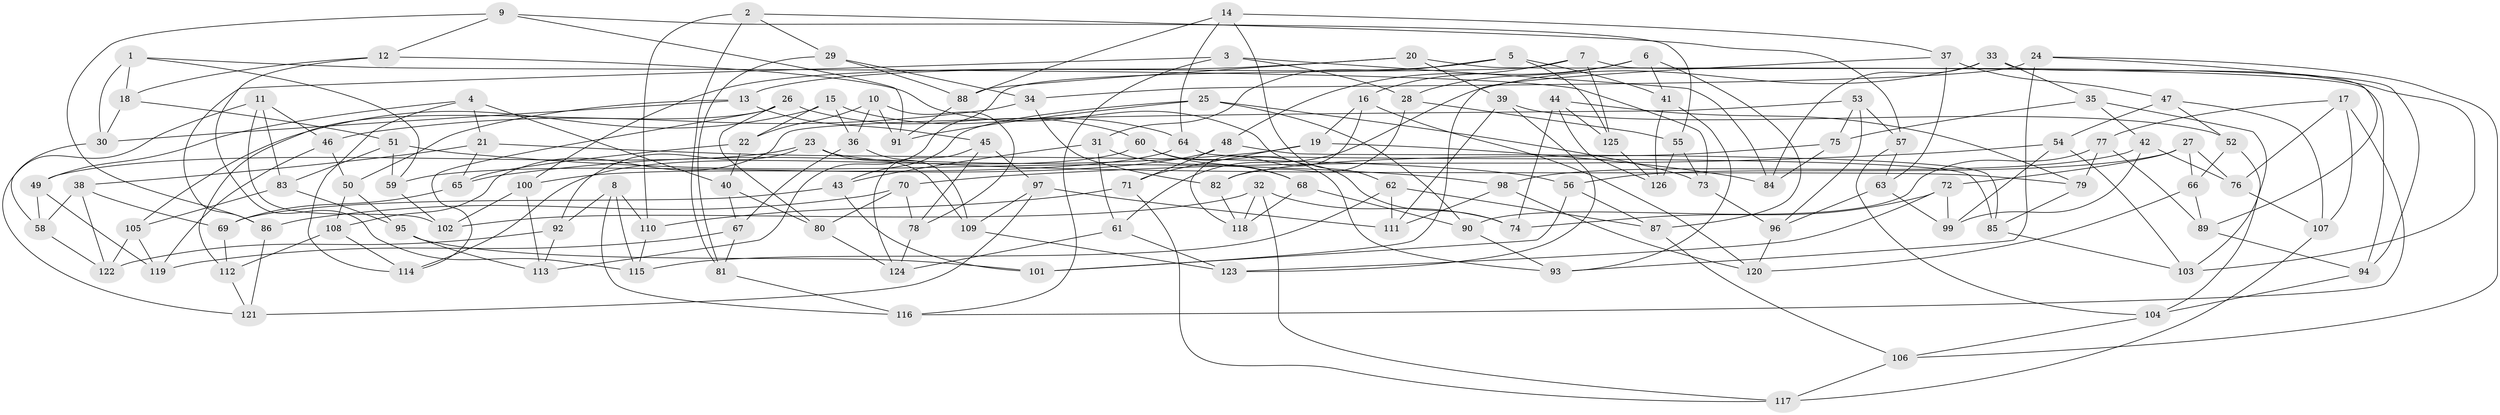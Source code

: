 // Generated by graph-tools (version 1.1) at 2025/57/03/09/25 04:57:33]
// undirected, 126 vertices, 252 edges
graph export_dot {
graph [start="1"]
  node [color=gray90,style=filled];
  1;
  2;
  3;
  4;
  5;
  6;
  7;
  8;
  9;
  10;
  11;
  12;
  13;
  14;
  15;
  16;
  17;
  18;
  19;
  20;
  21;
  22;
  23;
  24;
  25;
  26;
  27;
  28;
  29;
  30;
  31;
  32;
  33;
  34;
  35;
  36;
  37;
  38;
  39;
  40;
  41;
  42;
  43;
  44;
  45;
  46;
  47;
  48;
  49;
  50;
  51;
  52;
  53;
  54;
  55;
  56;
  57;
  58;
  59;
  60;
  61;
  62;
  63;
  64;
  65;
  66;
  67;
  68;
  69;
  70;
  71;
  72;
  73;
  74;
  75;
  76;
  77;
  78;
  79;
  80;
  81;
  82;
  83;
  84;
  85;
  86;
  87;
  88;
  89;
  90;
  91;
  92;
  93;
  94;
  95;
  96;
  97;
  98;
  99;
  100;
  101;
  102;
  103;
  104;
  105;
  106;
  107;
  108;
  109;
  110;
  111;
  112;
  113;
  114;
  115;
  116;
  117;
  118;
  119;
  120;
  121;
  122;
  123;
  124;
  125;
  126;
  1 -- 30;
  1 -- 18;
  1 -- 59;
  1 -- 73;
  2 -- 29;
  2 -- 110;
  2 -- 57;
  2 -- 81;
  3 -- 116;
  3 -- 84;
  3 -- 28;
  3 -- 86;
  4 -- 21;
  4 -- 49;
  4 -- 40;
  4 -- 114;
  5 -- 13;
  5 -- 31;
  5 -- 125;
  5 -- 41;
  6 -- 87;
  6 -- 28;
  6 -- 48;
  6 -- 41;
  7 -- 16;
  7 -- 94;
  7 -- 125;
  7 -- 113;
  8 -- 110;
  8 -- 115;
  8 -- 116;
  8 -- 92;
  9 -- 91;
  9 -- 86;
  9 -- 55;
  9 -- 12;
  10 -- 22;
  10 -- 36;
  10 -- 91;
  10 -- 78;
  11 -- 121;
  11 -- 102;
  11 -- 46;
  11 -- 83;
  12 -- 74;
  12 -- 115;
  12 -- 18;
  13 -- 30;
  13 -- 45;
  13 -- 50;
  14 -- 62;
  14 -- 37;
  14 -- 88;
  14 -- 64;
  15 -- 64;
  15 -- 36;
  15 -- 105;
  15 -- 22;
  16 -- 19;
  16 -- 120;
  16 -- 118;
  17 -- 116;
  17 -- 107;
  17 -- 77;
  17 -- 76;
  18 -- 51;
  18 -- 30;
  19 -- 65;
  19 -- 71;
  19 -- 84;
  20 -- 94;
  20 -- 88;
  20 -- 39;
  20 -- 100;
  21 -- 38;
  21 -- 65;
  21 -- 56;
  22 -- 40;
  22 -- 65;
  23 -- 109;
  23 -- 79;
  23 -- 49;
  23 -- 92;
  24 -- 103;
  24 -- 106;
  24 -- 34;
  24 -- 93;
  25 -- 43;
  25 -- 90;
  25 -- 91;
  25 -- 73;
  26 -- 60;
  26 -- 112;
  26 -- 114;
  26 -- 80;
  27 -- 76;
  27 -- 72;
  27 -- 56;
  27 -- 66;
  28 -- 55;
  28 -- 82;
  29 -- 88;
  29 -- 81;
  29 -- 34;
  30 -- 58;
  31 -- 61;
  31 -- 68;
  31 -- 43;
  32 -- 117;
  32 -- 118;
  32 -- 74;
  32 -- 102;
  33 -- 61;
  33 -- 89;
  33 -- 35;
  33 -- 84;
  34 -- 46;
  34 -- 82;
  35 -- 103;
  35 -- 42;
  35 -- 75;
  36 -- 109;
  36 -- 67;
  37 -- 47;
  37 -- 63;
  37 -- 101;
  38 -- 58;
  38 -- 122;
  38 -- 69;
  39 -- 111;
  39 -- 123;
  39 -- 52;
  40 -- 67;
  40 -- 80;
  41 -- 126;
  41 -- 93;
  42 -- 99;
  42 -- 98;
  42 -- 76;
  43 -- 101;
  43 -- 69;
  44 -- 126;
  44 -- 74;
  44 -- 79;
  44 -- 125;
  45 -- 97;
  45 -- 78;
  45 -- 124;
  46 -- 119;
  46 -- 50;
  47 -- 107;
  47 -- 52;
  47 -- 54;
  48 -- 59;
  48 -- 85;
  48 -- 71;
  49 -- 58;
  49 -- 119;
  50 -- 95;
  50 -- 108;
  51 -- 59;
  51 -- 83;
  51 -- 98;
  52 -- 104;
  52 -- 66;
  53 -- 108;
  53 -- 57;
  53 -- 96;
  53 -- 75;
  54 -- 70;
  54 -- 103;
  54 -- 99;
  55 -- 73;
  55 -- 126;
  56 -- 101;
  56 -- 87;
  57 -- 63;
  57 -- 104;
  58 -- 122;
  59 -- 102;
  60 -- 93;
  60 -- 68;
  60 -- 114;
  61 -- 123;
  61 -- 124;
  62 -- 87;
  62 -- 111;
  62 -- 115;
  63 -- 99;
  63 -- 96;
  64 -- 100;
  64 -- 85;
  65 -- 69;
  66 -- 89;
  66 -- 120;
  67 -- 81;
  67 -- 119;
  68 -- 90;
  68 -- 118;
  69 -- 112;
  70 -- 86;
  70 -- 78;
  70 -- 80;
  71 -- 110;
  71 -- 117;
  72 -- 99;
  72 -- 74;
  72 -- 123;
  73 -- 96;
  75 -- 82;
  75 -- 84;
  76 -- 107;
  77 -- 90;
  77 -- 79;
  77 -- 89;
  78 -- 124;
  79 -- 85;
  80 -- 124;
  81 -- 116;
  82 -- 118;
  83 -- 95;
  83 -- 105;
  85 -- 103;
  86 -- 121;
  87 -- 106;
  88 -- 91;
  89 -- 94;
  90 -- 93;
  92 -- 113;
  92 -- 122;
  94 -- 104;
  95 -- 101;
  95 -- 113;
  96 -- 120;
  97 -- 109;
  97 -- 121;
  97 -- 111;
  98 -- 111;
  98 -- 120;
  100 -- 102;
  100 -- 113;
  104 -- 106;
  105 -- 119;
  105 -- 122;
  106 -- 117;
  107 -- 117;
  108 -- 114;
  108 -- 112;
  109 -- 123;
  110 -- 115;
  112 -- 121;
  125 -- 126;
}
